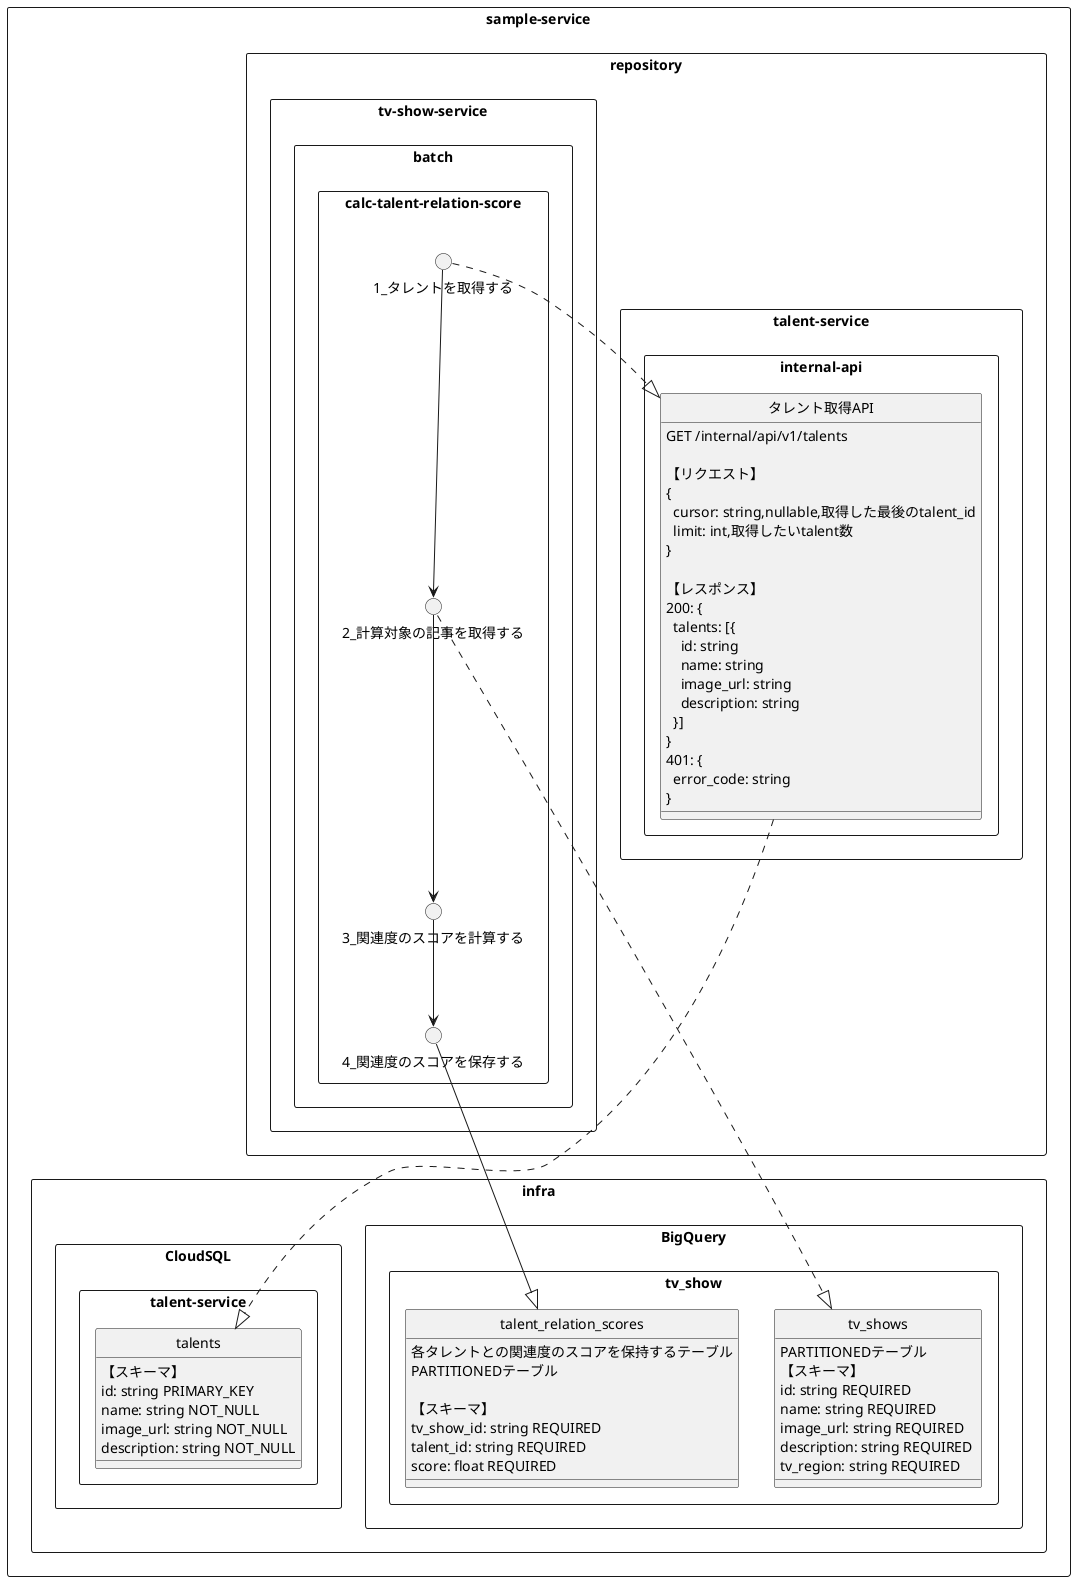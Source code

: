 @startuml
hide circle
rectangle "sample-service" as sample-service {
    rectangle "infra" as sample-service/infra {
        rectangle "BigQuery" as sample-service/infra/BigQuery {
            rectangle "tv_show" as sample-service/infra/BigQuery/tv_show {
                class "talent_relation_scores" as sample-service/infra/BigQuery/tv_show/talent_relation_scores {
                    各タレントとの関連度のスコアを保持するテーブル\nPARTITIONEDテーブル\n\n【スキーマ】\ntv_show_id: string REQUIRED\ntalent_id: string REQUIRED\nscore: float REQUIRED
                }
                class "tv_shows" as sample-service/infra/BigQuery/tv_show/tv_shows {
                    PARTITIONEDテーブル\n【スキーマ】\nid: string REQUIRED\nname: string REQUIRED\nimage_url: string REQUIRED\ndescription: string REQUIRED \ntv_region: string REQUIRED
                }
            }
        }
        rectangle "CloudSQL" as sample-service/infra/CloudSQL {
            rectangle "talent-service" as sample-service/infra/CloudSQL/talent-service {
                class "talents" as sample-service/infra/CloudSQL/talent-service/talents {
                    【スキーマ】\nid: string PRIMARY_KEY\nname: string NOT_NULL\nimage_url: string NOT_NULL\ndescription: string NOT_NULL 
                }
            }
        }
    }
    rectangle "repository" as sample-service/repository {
        rectangle "talent-service" as sample-service/repository/talent-service {
            rectangle "internal-api" as sample-service/repository/talent-service/internal-api {
                class "タレント取得API" as sample-service/repository/talent-service/internal-api/タレント取得API {
                    GET /internal/api/v1/talents\n\n【リクエスト】\n{\n  cursor: string,nullable,取得した最後のtalent_id\n  limit: int,取得したいtalent数\n}\n\n【レスポンス】\n200: {\n  talents: [{\n    id: string\n    name: string\n    image_url: string\n    description: string\n  }]\n}\n401: {\n  error_code: string\n}
                }
            }
        }
        rectangle "tv-show-service" as sample-service/repository/tv-show-service {
            rectangle "batch" as sample-service/repository/tv-show-service/batch {
                rectangle "calc-talent-relation-score" as sample-service/repository/tv-show-service/batch/calc-talent-relation-score {
                    circle "2_計算対象の記事を取得する" as sample-service/repository/tv-show-service/batch/calc-talent-relation-score/2_計算対象の記事を取得する
                    circle "3_関連度のスコアを計算する" as sample-service/repository/tv-show-service/batch/calc-talent-relation-score/3_関連度のスコアを計算する
                    circle "4_関連度のスコアを保存する" as sample-service/repository/tv-show-service/batch/calc-talent-relation-score/4_関連度のスコアを保存する
                    circle "1_タレントを取得する" as sample-service/repository/tv-show-service/batch/calc-talent-relation-score/1_タレントを取得する
                }
            }
        }
    }
}
"sample-service/repository/talent-service/internal-api/タレント取得API" ..|> "sample-service/infra/CloudSQL/talent-service/talents"
"sample-service/repository/tv-show-service/batch/calc-talent-relation-score/2_計算対象の記事を取得する" --> "sample-service/repository/tv-show-service/batch/calc-talent-relation-score/3_関連度のスコアを計算する"
"sample-service/repository/tv-show-service/batch/calc-talent-relation-score/2_計算対象の記事を取得する" ..|> "sample-service/infra/BigQuery/tv_show/tv_shows"
"sample-service/repository/tv-show-service/batch/calc-talent-relation-score/3_関連度のスコアを計算する" --> "sample-service/repository/tv-show-service/batch/calc-talent-relation-score/4_関連度のスコアを保存する"
"sample-service/repository/tv-show-service/batch/calc-talent-relation-score/4_関連度のスコアを保存する" --|> "sample-service/infra/BigQuery/tv_show/talent_relation_scores"
"sample-service/repository/tv-show-service/batch/calc-talent-relation-score/1_タレントを取得する" --> "sample-service/repository/tv-show-service/batch/calc-talent-relation-score/2_計算対象の記事を取得する"
"sample-service/repository/tv-show-service/batch/calc-talent-relation-score/1_タレントを取得する" ..|> "sample-service/repository/talent-service/internal-api/タレント取得API"
@enduml
